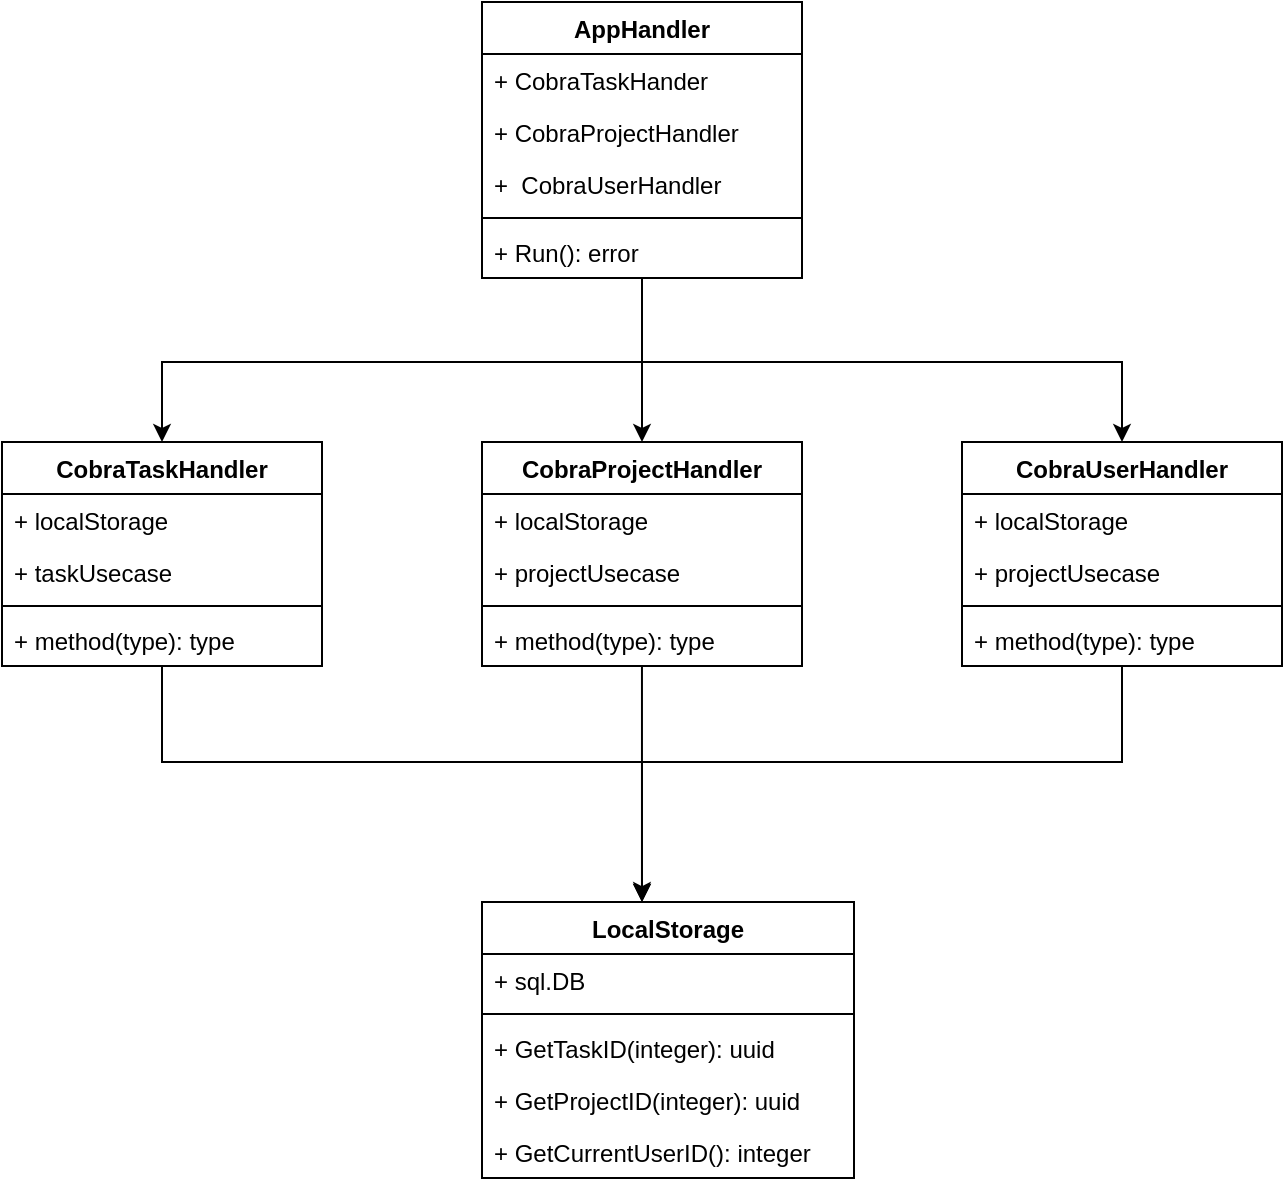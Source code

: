 <mxfile version="17.2.4" type="device"><diagram id="cdzSLYgWb1HSK2hUNyCw" name="Page-1"><mxGraphModel dx="1113" dy="1960" grid="1" gridSize="10" guides="1" tooltips="1" connect="1" arrows="1" fold="1" page="1" pageScale="1" pageWidth="827" pageHeight="1169" math="0" shadow="0"><root><mxCell id="0"/><mxCell id="1" parent="0"/><mxCell id="pZ6z5jpMqeKHZXnsSsB5-5" value="LocalStorage" style="swimlane;fontStyle=1;align=center;verticalAlign=top;childLayout=stackLayout;horizontal=1;startSize=26;horizontalStack=0;resizeParent=1;resizeParentMax=0;resizeLast=0;collapsible=1;marginBottom=0;" vertex="1" parent="1"><mxGeometry x="400" y="430" width="186" height="138" as="geometry"/></mxCell><mxCell id="pZ6z5jpMqeKHZXnsSsB5-6" value="+ sql.DB" style="text;strokeColor=none;fillColor=none;align=left;verticalAlign=top;spacingLeft=4;spacingRight=4;overflow=hidden;rotatable=0;points=[[0,0.5],[1,0.5]];portConstraint=eastwest;" vertex="1" parent="pZ6z5jpMqeKHZXnsSsB5-5"><mxGeometry y="26" width="186" height="26" as="geometry"/></mxCell><mxCell id="pZ6z5jpMqeKHZXnsSsB5-7" value="" style="line;strokeWidth=1;fillColor=none;align=left;verticalAlign=middle;spacingTop=-1;spacingLeft=3;spacingRight=3;rotatable=0;labelPosition=right;points=[];portConstraint=eastwest;" vertex="1" parent="pZ6z5jpMqeKHZXnsSsB5-5"><mxGeometry y="52" width="186" height="8" as="geometry"/></mxCell><mxCell id="pZ6z5jpMqeKHZXnsSsB5-8" value="+ GetTaskID(integer): uuid" style="text;strokeColor=none;fillColor=none;align=left;verticalAlign=top;spacingLeft=4;spacingRight=4;overflow=hidden;rotatable=0;points=[[0,0.5],[1,0.5]];portConstraint=eastwest;" vertex="1" parent="pZ6z5jpMqeKHZXnsSsB5-5"><mxGeometry y="60" width="186" height="26" as="geometry"/></mxCell><mxCell id="pZ6z5jpMqeKHZXnsSsB5-33" value="+ GetProjectID(integer): uuid" style="text;strokeColor=none;fillColor=none;align=left;verticalAlign=top;spacingLeft=4;spacingRight=4;overflow=hidden;rotatable=0;points=[[0,0.5],[1,0.5]];portConstraint=eastwest;" vertex="1" parent="pZ6z5jpMqeKHZXnsSsB5-5"><mxGeometry y="86" width="186" height="26" as="geometry"/></mxCell><mxCell id="pZ6z5jpMqeKHZXnsSsB5-34" value="+ GetCurrentUserID(): integer" style="text;strokeColor=none;fillColor=none;align=left;verticalAlign=top;spacingLeft=4;spacingRight=4;overflow=hidden;rotatable=0;points=[[0,0.5],[1,0.5]];portConstraint=eastwest;" vertex="1" parent="pZ6z5jpMqeKHZXnsSsB5-5"><mxGeometry y="112" width="186" height="26" as="geometry"/></mxCell><mxCell id="pZ6z5jpMqeKHZXnsSsB5-37" style="edgeStyle=orthogonalEdgeStyle;rounded=0;orthogonalLoop=1;jettySize=auto;html=1;" edge="1" parent="1" source="pZ6z5jpMqeKHZXnsSsB5-9" target="pZ6z5jpMqeKHZXnsSsB5-5"><mxGeometry relative="1" as="geometry"><Array as="points"><mxPoint x="240" y="360"/><mxPoint x="480" y="360"/></Array></mxGeometry></mxCell><mxCell id="pZ6z5jpMqeKHZXnsSsB5-9" value="CobraTaskHandler" style="swimlane;fontStyle=1;align=center;verticalAlign=top;childLayout=stackLayout;horizontal=1;startSize=26;horizontalStack=0;resizeParent=1;resizeParentMax=0;resizeLast=0;collapsible=1;marginBottom=0;" vertex="1" parent="1"><mxGeometry x="160" y="200" width="160" height="112" as="geometry"/></mxCell><mxCell id="pZ6z5jpMqeKHZXnsSsB5-10" value="+ localStorage" style="text;strokeColor=none;fillColor=none;align=left;verticalAlign=top;spacingLeft=4;spacingRight=4;overflow=hidden;rotatable=0;points=[[0,0.5],[1,0.5]];portConstraint=eastwest;" vertex="1" parent="pZ6z5jpMqeKHZXnsSsB5-9"><mxGeometry y="26" width="160" height="26" as="geometry"/></mxCell><mxCell id="pZ6z5jpMqeKHZXnsSsB5-22" value="+ taskUsecase" style="text;strokeColor=none;fillColor=none;align=left;verticalAlign=top;spacingLeft=4;spacingRight=4;overflow=hidden;rotatable=0;points=[[0,0.5],[1,0.5]];portConstraint=eastwest;" vertex="1" parent="pZ6z5jpMqeKHZXnsSsB5-9"><mxGeometry y="52" width="160" height="26" as="geometry"/></mxCell><mxCell id="pZ6z5jpMqeKHZXnsSsB5-11" value="" style="line;strokeWidth=1;fillColor=none;align=left;verticalAlign=middle;spacingTop=-1;spacingLeft=3;spacingRight=3;rotatable=0;labelPosition=right;points=[];portConstraint=eastwest;" vertex="1" parent="pZ6z5jpMqeKHZXnsSsB5-9"><mxGeometry y="78" width="160" height="8" as="geometry"/></mxCell><mxCell id="pZ6z5jpMqeKHZXnsSsB5-12" value="+ method(type): type" style="text;strokeColor=none;fillColor=none;align=left;verticalAlign=top;spacingLeft=4;spacingRight=4;overflow=hidden;rotatable=0;points=[[0,0.5],[1,0.5]];portConstraint=eastwest;" vertex="1" parent="pZ6z5jpMqeKHZXnsSsB5-9"><mxGeometry y="86" width="160" height="26" as="geometry"/></mxCell><mxCell id="pZ6z5jpMqeKHZXnsSsB5-35" style="edgeStyle=orthogonalEdgeStyle;rounded=0;orthogonalLoop=1;jettySize=auto;html=1;entryX=0.43;entryY=-0.007;entryDx=0;entryDy=0;entryPerimeter=0;" edge="1" parent="1" source="pZ6z5jpMqeKHZXnsSsB5-13" target="pZ6z5jpMqeKHZXnsSsB5-5"><mxGeometry relative="1" as="geometry"><mxPoint x="480" y="360" as="targetPoint"/></mxGeometry></mxCell><mxCell id="pZ6z5jpMqeKHZXnsSsB5-13" value="CobraProjectHandler" style="swimlane;fontStyle=1;align=center;verticalAlign=top;childLayout=stackLayout;horizontal=1;startSize=26;horizontalStack=0;resizeParent=1;resizeParentMax=0;resizeLast=0;collapsible=1;marginBottom=0;" vertex="1" parent="1"><mxGeometry x="400" y="200" width="160" height="112" as="geometry"/></mxCell><mxCell id="pZ6z5jpMqeKHZXnsSsB5-30" value="+ localStorage&#10;" style="text;strokeColor=none;fillColor=none;align=left;verticalAlign=top;spacingLeft=4;spacingRight=4;overflow=hidden;rotatable=0;points=[[0,0.5],[1,0.5]];portConstraint=eastwest;" vertex="1" parent="pZ6z5jpMqeKHZXnsSsB5-13"><mxGeometry y="26" width="160" height="26" as="geometry"/></mxCell><mxCell id="pZ6z5jpMqeKHZXnsSsB5-14" value="+ projectUsecase" style="text;strokeColor=none;fillColor=none;align=left;verticalAlign=top;spacingLeft=4;spacingRight=4;overflow=hidden;rotatable=0;points=[[0,0.5],[1,0.5]];portConstraint=eastwest;" vertex="1" parent="pZ6z5jpMqeKHZXnsSsB5-13"><mxGeometry y="52" width="160" height="26" as="geometry"/></mxCell><mxCell id="pZ6z5jpMqeKHZXnsSsB5-15" value="" style="line;strokeWidth=1;fillColor=none;align=left;verticalAlign=middle;spacingTop=-1;spacingLeft=3;spacingRight=3;rotatable=0;labelPosition=right;points=[];portConstraint=eastwest;" vertex="1" parent="pZ6z5jpMqeKHZXnsSsB5-13"><mxGeometry y="78" width="160" height="8" as="geometry"/></mxCell><mxCell id="pZ6z5jpMqeKHZXnsSsB5-16" value="+ method(type): type" style="text;strokeColor=none;fillColor=none;align=left;verticalAlign=top;spacingLeft=4;spacingRight=4;overflow=hidden;rotatable=0;points=[[0,0.5],[1,0.5]];portConstraint=eastwest;" vertex="1" parent="pZ6z5jpMqeKHZXnsSsB5-13"><mxGeometry y="86" width="160" height="26" as="geometry"/></mxCell><mxCell id="pZ6z5jpMqeKHZXnsSsB5-36" style="edgeStyle=orthogonalEdgeStyle;rounded=0;orthogonalLoop=1;jettySize=auto;html=1;" edge="1" parent="1" source="pZ6z5jpMqeKHZXnsSsB5-17"><mxGeometry relative="1" as="geometry"><mxPoint x="480" y="430" as="targetPoint"/><Array as="points"><mxPoint x="720" y="360"/><mxPoint x="480" y="360"/></Array></mxGeometry></mxCell><mxCell id="pZ6z5jpMqeKHZXnsSsB5-17" value="CobraUserHandler" style="swimlane;fontStyle=1;align=center;verticalAlign=top;childLayout=stackLayout;horizontal=1;startSize=26;horizontalStack=0;resizeParent=1;resizeParentMax=0;resizeLast=0;collapsible=1;marginBottom=0;" vertex="1" parent="1"><mxGeometry x="640" y="200" width="160" height="112" as="geometry"/></mxCell><mxCell id="pZ6z5jpMqeKHZXnsSsB5-31" value="+ localStorage" style="text;strokeColor=none;fillColor=none;align=left;verticalAlign=top;spacingLeft=4;spacingRight=4;overflow=hidden;rotatable=0;points=[[0,0.5],[1,0.5]];portConstraint=eastwest;" vertex="1" parent="pZ6z5jpMqeKHZXnsSsB5-17"><mxGeometry y="26" width="160" height="26" as="geometry"/></mxCell><mxCell id="pZ6z5jpMqeKHZXnsSsB5-18" value="+ projectUsecase" style="text;strokeColor=none;fillColor=none;align=left;verticalAlign=top;spacingLeft=4;spacingRight=4;overflow=hidden;rotatable=0;points=[[0,0.5],[1,0.5]];portConstraint=eastwest;" vertex="1" parent="pZ6z5jpMqeKHZXnsSsB5-17"><mxGeometry y="52" width="160" height="26" as="geometry"/></mxCell><mxCell id="pZ6z5jpMqeKHZXnsSsB5-19" value="" style="line;strokeWidth=1;fillColor=none;align=left;verticalAlign=middle;spacingTop=-1;spacingLeft=3;spacingRight=3;rotatable=0;labelPosition=right;points=[];portConstraint=eastwest;" vertex="1" parent="pZ6z5jpMqeKHZXnsSsB5-17"><mxGeometry y="78" width="160" height="8" as="geometry"/></mxCell><mxCell id="pZ6z5jpMqeKHZXnsSsB5-20" value="+ method(type): type" style="text;strokeColor=none;fillColor=none;align=left;verticalAlign=top;spacingLeft=4;spacingRight=4;overflow=hidden;rotatable=0;points=[[0,0.5],[1,0.5]];portConstraint=eastwest;" vertex="1" parent="pZ6z5jpMqeKHZXnsSsB5-17"><mxGeometry y="86" width="160" height="26" as="geometry"/></mxCell><mxCell id="pZ6z5jpMqeKHZXnsSsB5-38" style="edgeStyle=orthogonalEdgeStyle;rounded=0;orthogonalLoop=1;jettySize=auto;html=1;entryX=0.5;entryY=0;entryDx=0;entryDy=0;" edge="1" parent="1" source="pZ6z5jpMqeKHZXnsSsB5-23" target="pZ6z5jpMqeKHZXnsSsB5-9"><mxGeometry relative="1" as="geometry"><Array as="points"><mxPoint x="480" y="160"/><mxPoint x="240" y="160"/></Array></mxGeometry></mxCell><mxCell id="pZ6z5jpMqeKHZXnsSsB5-39" style="edgeStyle=orthogonalEdgeStyle;rounded=0;orthogonalLoop=1;jettySize=auto;html=1;" edge="1" parent="1" source="pZ6z5jpMqeKHZXnsSsB5-23" target="pZ6z5jpMqeKHZXnsSsB5-13"><mxGeometry relative="1" as="geometry"/></mxCell><mxCell id="pZ6z5jpMqeKHZXnsSsB5-40" style="edgeStyle=orthogonalEdgeStyle;rounded=0;orthogonalLoop=1;jettySize=auto;html=1;entryX=0.5;entryY=0;entryDx=0;entryDy=0;" edge="1" parent="1" source="pZ6z5jpMqeKHZXnsSsB5-23" target="pZ6z5jpMqeKHZXnsSsB5-17"><mxGeometry relative="1" as="geometry"><Array as="points"><mxPoint x="480" y="160"/><mxPoint x="720" y="160"/></Array></mxGeometry></mxCell><mxCell id="pZ6z5jpMqeKHZXnsSsB5-23" value="AppHandler" style="swimlane;fontStyle=1;align=center;verticalAlign=top;childLayout=stackLayout;horizontal=1;startSize=26;horizontalStack=0;resizeParent=1;resizeParentMax=0;resizeLast=0;collapsible=1;marginBottom=0;" vertex="1" parent="1"><mxGeometry x="400" y="-20" width="160" height="138" as="geometry"/></mxCell><mxCell id="pZ6z5jpMqeKHZXnsSsB5-27" value="+ CobraTaskHander" style="text;strokeColor=none;fillColor=none;align=left;verticalAlign=top;spacingLeft=4;spacingRight=4;overflow=hidden;rotatable=0;points=[[0,0.5],[1,0.5]];portConstraint=eastwest;" vertex="1" parent="pZ6z5jpMqeKHZXnsSsB5-23"><mxGeometry y="26" width="160" height="26" as="geometry"/></mxCell><mxCell id="pZ6z5jpMqeKHZXnsSsB5-24" value="+ CobraProjectHandler" style="text;strokeColor=none;fillColor=none;align=left;verticalAlign=top;spacingLeft=4;spacingRight=4;overflow=hidden;rotatable=0;points=[[0,0.5],[1,0.5]];portConstraint=eastwest;" vertex="1" parent="pZ6z5jpMqeKHZXnsSsB5-23"><mxGeometry y="52" width="160" height="26" as="geometry"/></mxCell><mxCell id="pZ6z5jpMqeKHZXnsSsB5-28" value="+  CobraUserHandler" style="text;strokeColor=none;fillColor=none;align=left;verticalAlign=top;spacingLeft=4;spacingRight=4;overflow=hidden;rotatable=0;points=[[0,0.5],[1,0.5]];portConstraint=eastwest;" vertex="1" parent="pZ6z5jpMqeKHZXnsSsB5-23"><mxGeometry y="78" width="160" height="26" as="geometry"/></mxCell><mxCell id="pZ6z5jpMqeKHZXnsSsB5-25" value="" style="line;strokeWidth=1;fillColor=none;align=left;verticalAlign=middle;spacingTop=-1;spacingLeft=3;spacingRight=3;rotatable=0;labelPosition=right;points=[];portConstraint=eastwest;" vertex="1" parent="pZ6z5jpMqeKHZXnsSsB5-23"><mxGeometry y="104" width="160" height="8" as="geometry"/></mxCell><mxCell id="pZ6z5jpMqeKHZXnsSsB5-26" value="+ Run(): error" style="text;strokeColor=none;fillColor=none;align=left;verticalAlign=top;spacingLeft=4;spacingRight=4;overflow=hidden;rotatable=0;points=[[0,0.5],[1,0.5]];portConstraint=eastwest;" vertex="1" parent="pZ6z5jpMqeKHZXnsSsB5-23"><mxGeometry y="112" width="160" height="26" as="geometry"/></mxCell></root></mxGraphModel></diagram></mxfile>